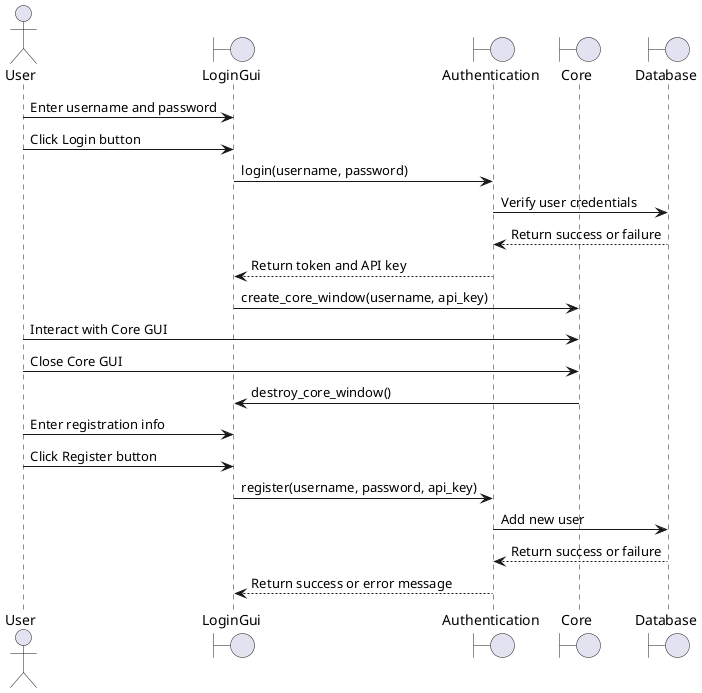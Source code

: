 @startuml
actor User

boundary LoginGui
boundary Authentication
boundary Core
boundary Database

User -> LoginGui : Enter username and password
User -> LoginGui : Click Login button
LoginGui -> Authentication : login(username, password)
Authentication -> Database : Verify user credentials
Database --> Authentication : Return success or failure
Authentication --> LoginGui : Return token and API key
LoginGui -> Core : create_core_window(username, api_key)
User -> Core : Interact with Core GUI
User -> Core : Close Core GUI
Core -> LoginGui : destroy_core_window()

User -> LoginGui : Enter registration info
User -> LoginGui : Click Register button
LoginGui -> Authentication : register(username, password, api_key)
Authentication -> Database : Add new user
Database --> Authentication : Return success or failure
Authentication --> LoginGui : Return success or error message

@enduml
